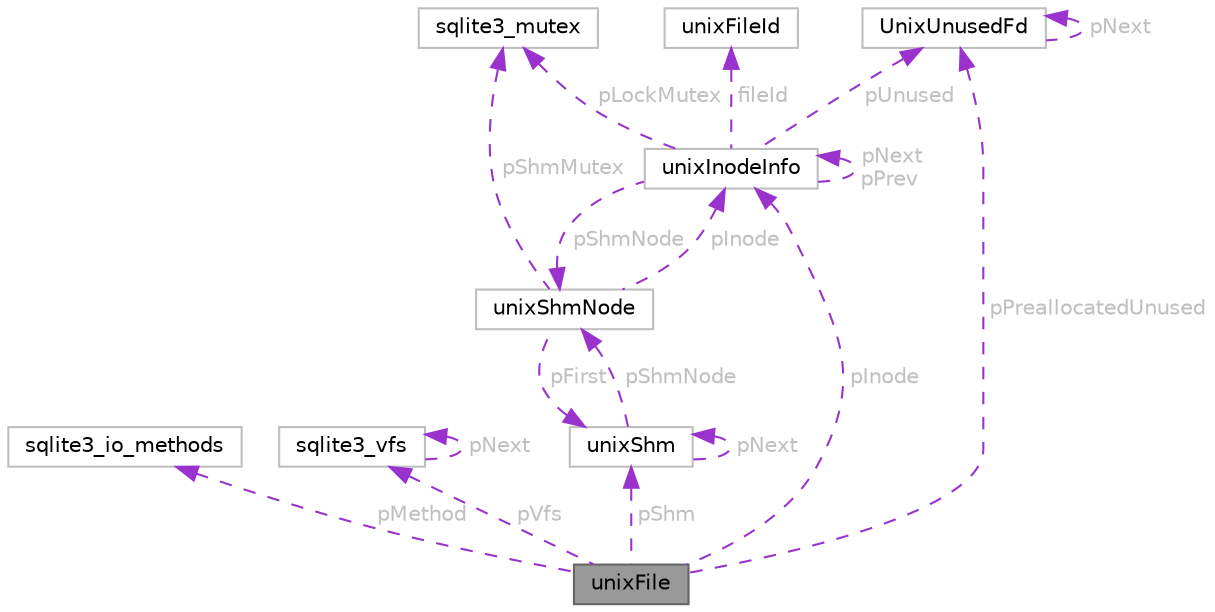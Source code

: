 digraph "unixFile"
{
 // LATEX_PDF_SIZE
  bgcolor="transparent";
  edge [fontname=Helvetica,fontsize=10,labelfontname=Helvetica,labelfontsize=10];
  node [fontname=Helvetica,fontsize=10,shape=box,height=0.2,width=0.4];
  Node1 [id="Node000001",label="unixFile",height=0.2,width=0.4,color="gray40", fillcolor="grey60", style="filled", fontcolor="black",tooltip=" "];
  Node2 -> Node1 [id="edge1_Node000001_Node000002",dir="back",color="darkorchid3",style="dashed",tooltip=" ",label=" pMethod",fontcolor="grey" ];
  Node2 [id="Node000002",label="sqlite3_io_methods",height=0.2,width=0.4,color="grey75", fillcolor="white", style="filled",URL="$structsqlite3__io__methods.html",tooltip=" "];
  Node3 -> Node1 [id="edge2_Node000001_Node000003",dir="back",color="darkorchid3",style="dashed",tooltip=" ",label=" pVfs",fontcolor="grey" ];
  Node3 [id="Node000003",label="sqlite3_vfs",height=0.2,width=0.4,color="grey75", fillcolor="white", style="filled",URL="$structsqlite3__vfs.html",tooltip=" "];
  Node3 -> Node3 [id="edge3_Node000003_Node000003",dir="back",color="darkorchid3",style="dashed",tooltip=" ",label=" pNext",fontcolor="grey" ];
  Node4 -> Node1 [id="edge4_Node000001_Node000004",dir="back",color="darkorchid3",style="dashed",tooltip=" ",label=" pInode",fontcolor="grey" ];
  Node4 [id="Node000004",label="unixInodeInfo",height=0.2,width=0.4,color="grey75", fillcolor="white", style="filled",URL="$structunixInodeInfo.html",tooltip=" "];
  Node5 -> Node4 [id="edge5_Node000004_Node000005",dir="back",color="darkorchid3",style="dashed",tooltip=" ",label=" fileId",fontcolor="grey" ];
  Node5 [id="Node000005",label="unixFileId",height=0.2,width=0.4,color="grey75", fillcolor="white", style="filled",URL="$structunixFileId.html",tooltip=" "];
  Node6 -> Node4 [id="edge6_Node000004_Node000006",dir="back",color="darkorchid3",style="dashed",tooltip=" ",label=" pLockMutex",fontcolor="grey" ];
  Node6 [id="Node000006",label="sqlite3_mutex",height=0.2,width=0.4,color="grey75", fillcolor="white", style="filled",URL="$structsqlite3__mutex.html",tooltip=" "];
  Node7 -> Node4 [id="edge7_Node000004_Node000007",dir="back",color="darkorchid3",style="dashed",tooltip=" ",label=" pUnused",fontcolor="grey" ];
  Node7 [id="Node000007",label="UnixUnusedFd",height=0.2,width=0.4,color="grey75", fillcolor="white", style="filled",URL="$structUnixUnusedFd.html",tooltip=" "];
  Node7 -> Node7 [id="edge8_Node000007_Node000007",dir="back",color="darkorchid3",style="dashed",tooltip=" ",label=" pNext",fontcolor="grey" ];
  Node8 -> Node4 [id="edge9_Node000004_Node000008",dir="back",color="darkorchid3",style="dashed",tooltip=" ",label=" pShmNode",fontcolor="grey" ];
  Node8 [id="Node000008",label="unixShmNode",height=0.2,width=0.4,color="grey75", fillcolor="white", style="filled",URL="$structunixShmNode.html",tooltip=" "];
  Node4 -> Node8 [id="edge10_Node000008_Node000004",dir="back",color="darkorchid3",style="dashed",tooltip=" ",label=" pInode",fontcolor="grey" ];
  Node6 -> Node8 [id="edge11_Node000008_Node000006",dir="back",color="darkorchid3",style="dashed",tooltip=" ",label=" pShmMutex",fontcolor="grey" ];
  Node9 -> Node8 [id="edge12_Node000008_Node000009",dir="back",color="darkorchid3",style="dashed",tooltip=" ",label=" pFirst",fontcolor="grey" ];
  Node9 [id="Node000009",label="unixShm",height=0.2,width=0.4,color="grey75", fillcolor="white", style="filled",URL="$structunixShm.html",tooltip=" "];
  Node8 -> Node9 [id="edge13_Node000009_Node000008",dir="back",color="darkorchid3",style="dashed",tooltip=" ",label=" pShmNode",fontcolor="grey" ];
  Node9 -> Node9 [id="edge14_Node000009_Node000009",dir="back",color="darkorchid3",style="dashed",tooltip=" ",label=" pNext",fontcolor="grey" ];
  Node4 -> Node4 [id="edge15_Node000004_Node000004",dir="back",color="darkorchid3",style="dashed",tooltip=" ",label=" pNext\npPrev",fontcolor="grey" ];
  Node7 -> Node1 [id="edge16_Node000001_Node000007",dir="back",color="darkorchid3",style="dashed",tooltip=" ",label=" pPreallocatedUnused",fontcolor="grey" ];
  Node9 -> Node1 [id="edge17_Node000001_Node000009",dir="back",color="darkorchid3",style="dashed",tooltip=" ",label=" pShm",fontcolor="grey" ];
}
